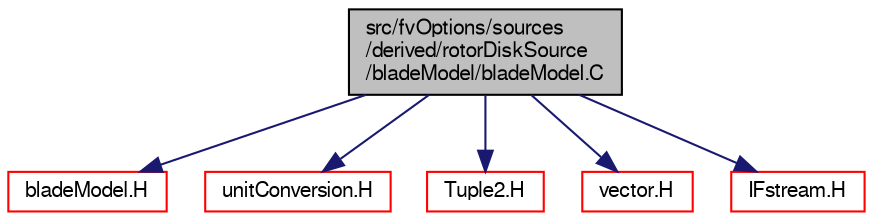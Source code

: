 digraph "src/fvOptions/sources/derived/rotorDiskSource/bladeModel/bladeModel.C"
{
  bgcolor="transparent";
  edge [fontname="FreeSans",fontsize="10",labelfontname="FreeSans",labelfontsize="10"];
  node [fontname="FreeSans",fontsize="10",shape=record];
  Node0 [label="src/fvOptions/sources\l/derived/rotorDiskSource\l/bladeModel/bladeModel.C",height=0.2,width=0.4,color="black", fillcolor="grey75", style="filled", fontcolor="black"];
  Node0 -> Node1 [color="midnightblue",fontsize="10",style="solid",fontname="FreeSans"];
  Node1 [label="bladeModel.H",height=0.2,width=0.4,color="red",URL="$a04685.html"];
  Node0 -> Node73 [color="midnightblue",fontsize="10",style="solid",fontname="FreeSans"];
  Node73 [label="unitConversion.H",height=0.2,width=0.4,color="red",URL="$a10280.html",tooltip="Unit conversion functions. "];
  Node0 -> Node75 [color="midnightblue",fontsize="10",style="solid",fontname="FreeSans"];
  Node75 [label="Tuple2.H",height=0.2,width=0.4,color="red",URL="$a12791.html"];
  Node0 -> Node76 [color="midnightblue",fontsize="10",style="solid",fontname="FreeSans"];
  Node76 [label="vector.H",height=0.2,width=0.4,color="red",URL="$a12836.html"];
  Node0 -> Node84 [color="midnightblue",fontsize="10",style="solid",fontname="FreeSans"];
  Node84 [label="IFstream.H",height=0.2,width=0.4,color="red",URL="$a09059.html"];
}
